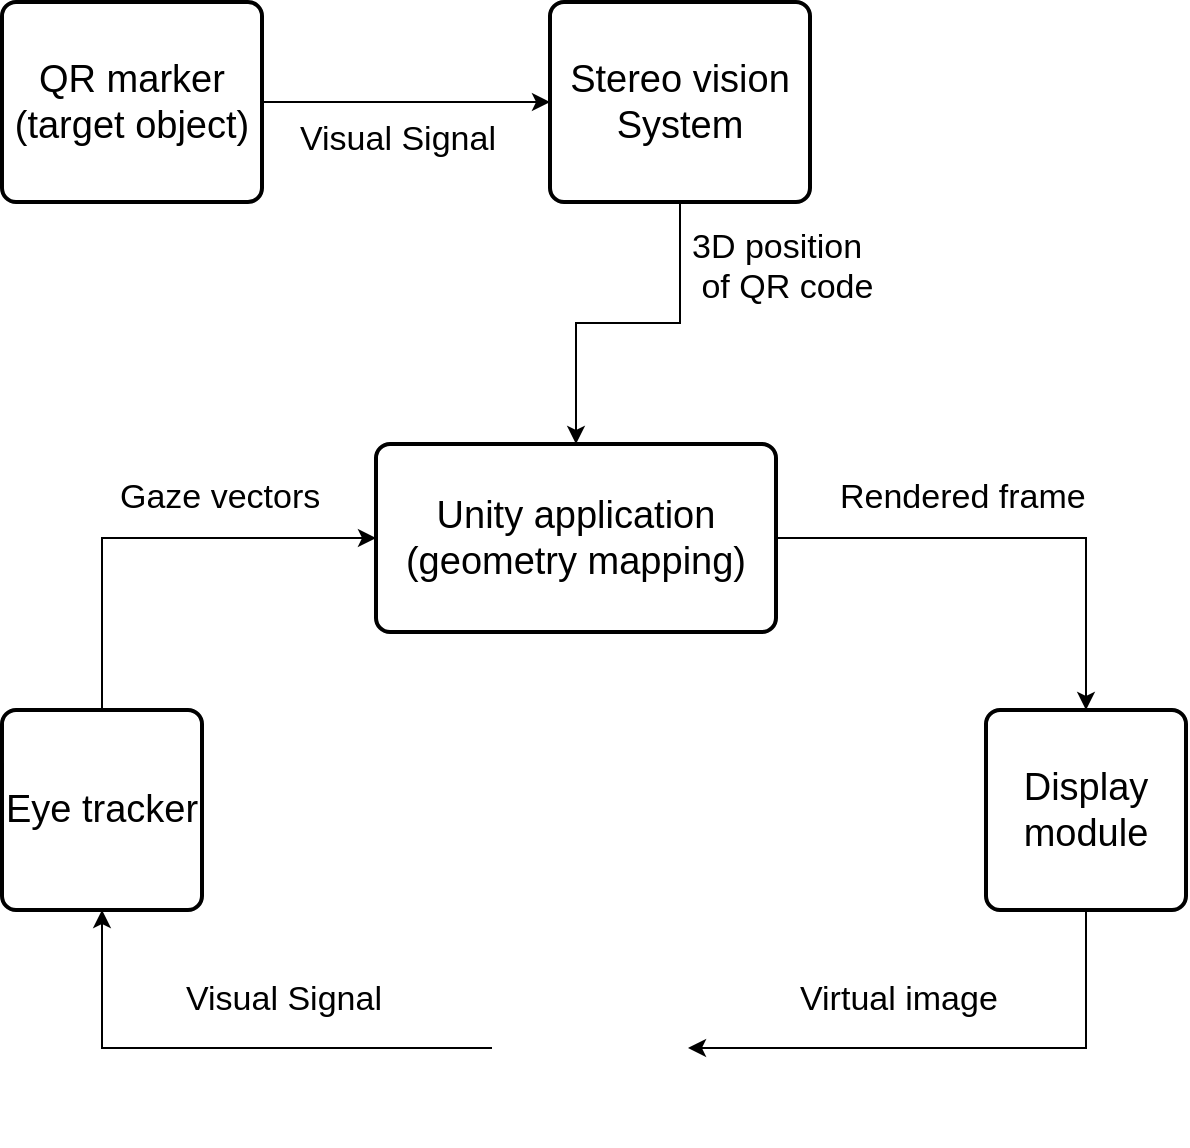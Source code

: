 <mxfile version="12.8.8" type="github">
  <diagram id="aVEWG8cjJf9Gxxrswu7k" name="Page-1">
    <mxGraphModel dx="1310" dy="827" grid="0" gridSize="10" guides="1" tooltips="1" connect="1" arrows="1" fold="1" page="1" pageScale="1" pageWidth="827" pageHeight="1169" math="0" shadow="0">
      <root>
        <mxCell id="0" />
        <mxCell id="1" parent="0" />
        <mxCell id="R6d4T7t4V1BRc_QgAlS4-9" style="edgeStyle=orthogonalEdgeStyle;rounded=0;orthogonalLoop=1;jettySize=auto;html=1;exitX=0.5;exitY=0;exitDx=0;exitDy=0;entryX=0;entryY=0.5;entryDx=0;entryDy=0;" parent="1" source="R6d4T7t4V1BRc_QgAlS4-5" target="R6d4T7t4V1BRc_QgAlS4-6" edge="1">
          <mxGeometry relative="1" as="geometry">
            <mxPoint x="320" y="500" as="targetPoint" />
          </mxGeometry>
        </mxCell>
        <mxCell id="R6d4T7t4V1BRc_QgAlS4-5" value="&lt;span id=&quot;docs-internal-guid-c69a7b36-7fff-ca42-4f69-aa0f96ac0ebd&quot;&gt;&lt;span style=&quot;font-family: &amp;#34;arial&amp;#34; ; background-color: transparent ; vertical-align: baseline ; white-space: pre-wrap&quot;&gt;&lt;font style=&quot;font-size: 19px&quot;&gt;Eye tracker&lt;/font&gt;&lt;/span&gt;&lt;/span&gt;" style="rounded=1;whiteSpace=wrap;html=1;absoluteArcSize=1;arcSize=14;strokeWidth=2;" parent="1" vertex="1">
          <mxGeometry x="45" y="710" width="100" height="100" as="geometry" />
        </mxCell>
        <mxCell id="xE8J_TVKheGs-PXvTI5i-3" style="edgeStyle=orthogonalEdgeStyle;rounded=0;orthogonalLoop=1;jettySize=auto;html=1;entryX=0.5;entryY=0;entryDx=0;entryDy=0;" parent="1" source="R6d4T7t4V1BRc_QgAlS4-6" target="R6d4T7t4V1BRc_QgAlS4-7" edge="1">
          <mxGeometry relative="1" as="geometry" />
        </mxCell>
        <mxCell id="R6d4T7t4V1BRc_QgAlS4-6" value="&lt;span id=&quot;docs-internal-guid-b947add7-7fff-3c34-f870-ee045d7527ad&quot;&gt;&lt;span style=&quot;font-family: &amp;#34;arial&amp;#34; ; background-color: transparent ; vertical-align: baseline ; white-space: pre-wrap&quot;&gt;&lt;font style=&quot;font-size: 19px&quot;&gt;Unity application&lt;br&gt;(geometry mapping)&lt;br&gt;&lt;/font&gt;&lt;/span&gt;&lt;/span&gt;" style="rounded=1;whiteSpace=wrap;html=1;absoluteArcSize=1;arcSize=14;strokeWidth=2;" parent="1" vertex="1">
          <mxGeometry x="232" y="577" width="200" height="94" as="geometry" />
        </mxCell>
        <mxCell id="R6d4T7t4V1BRc_QgAlS4-13" style="edgeStyle=orthogonalEdgeStyle;rounded=0;orthogonalLoop=1;jettySize=auto;html=1;exitX=0.5;exitY=1;exitDx=0;exitDy=0;entryX=1;entryY=0.5;entryDx=0;entryDy=0;" parent="1" source="R6d4T7t4V1BRc_QgAlS4-7" target="R6d4T7t4V1BRc_QgAlS4-11" edge="1">
          <mxGeometry relative="1" as="geometry" />
        </mxCell>
        <mxCell id="R6d4T7t4V1BRc_QgAlS4-7" value="&lt;span id=&quot;docs-internal-guid-a6160efe-7fff-7b98-e183-7bba76c2c2b3&quot;&gt;&lt;span style=&quot;font-family: &amp;#34;arial&amp;#34; ; background-color: transparent ; vertical-align: baseline ; white-space: pre-wrap&quot;&gt;&lt;font style=&quot;font-size: 19px&quot;&gt;Display module&lt;/font&gt;&lt;/span&gt;&lt;/span&gt;" style="rounded=1;whiteSpace=wrap;html=1;absoluteArcSize=1;arcSize=14;strokeWidth=2;" parent="1" vertex="1">
          <mxGeometry x="537" y="710" width="100" height="100" as="geometry" />
        </mxCell>
        <mxCell id="R6d4T7t4V1BRc_QgAlS4-12" style="edgeStyle=orthogonalEdgeStyle;rounded=0;orthogonalLoop=1;jettySize=auto;html=1;exitX=0;exitY=0.5;exitDx=0;exitDy=0;" parent="1" source="R6d4T7t4V1BRc_QgAlS4-11" target="R6d4T7t4V1BRc_QgAlS4-5" edge="1">
          <mxGeometry relative="1" as="geometry" />
        </mxCell>
        <mxCell id="R6d4T7t4V1BRc_QgAlS4-11" value="" style="shape=image;html=1;verticalAlign=top;verticalLabelPosition=bottom;labelBackgroundColor=#ffffff;imageAspect=0;aspect=fixed;image=https://cdn2.iconfinder.com/data/icons/freecns-cumulus/16/519620-119_Eye-128.png" parent="1" vertex="1">
          <mxGeometry x="290" y="830" width="98" height="98" as="geometry" />
        </mxCell>
        <mxCell id="DoFqc-4j_FSao7WNbRP5-1" value="&lt;font style=&quot;font-size: 17px&quot;&gt;Visual Signal&lt;/font&gt;" style="text;html=1;resizable=0;points=[];autosize=1;align=left;verticalAlign=top;spacingTop=-4;" parent="1" vertex="1">
          <mxGeometry x="135" y="842" width="110" height="20" as="geometry" />
        </mxCell>
        <mxCell id="DoFqc-4j_FSao7WNbRP5-2" value="&lt;font style=&quot;font-size: 17px&quot;&gt;Gaze vectors&lt;br&gt;&lt;/font&gt;" style="text;html=1;resizable=0;points=[];autosize=1;align=left;verticalAlign=top;spacingTop=-4;" parent="1" vertex="1">
          <mxGeometry x="101.5" y="591" width="110" height="16" as="geometry" />
        </mxCell>
        <mxCell id="DoFqc-4j_FSao7WNbRP5-5" value="&lt;span style=&quot;font-size: 17px&quot;&gt;Virtual image&lt;/span&gt;" style="text;html=1;resizable=0;points=[];autosize=1;align=left;verticalAlign=top;spacingTop=-4;" parent="1" vertex="1">
          <mxGeometry x="442" y="842" width="110" height="20" as="geometry" />
        </mxCell>
        <mxCell id="R3OD7dJ-SccZQyn8wSnz-1" style="edgeStyle=orthogonalEdgeStyle;rounded=0;orthogonalLoop=1;jettySize=auto;html=1;" parent="1" source="xE8J_TVKheGs-PXvTI5i-4" target="R6d4T7t4V1BRc_QgAlS4-6" edge="1">
          <mxGeometry relative="1" as="geometry" />
        </mxCell>
        <mxCell id="xE8J_TVKheGs-PXvTI5i-4" value="&lt;span id=&quot;docs-internal-guid-b947add7-7fff-3c34-f870-ee045d7527ad&quot;&gt;&lt;span style=&quot;font-family: &amp;#34;arial&amp;#34; ; background-color: transparent ; vertical-align: baseline ; white-space: pre-wrap&quot;&gt;&lt;font style=&quot;font-size: 19px&quot;&gt;Stereo vision&lt;br/&gt;System&lt;br/&gt;&lt;/font&gt;&lt;/span&gt;&lt;/span&gt;" style="rounded=1;whiteSpace=wrap;html=1;absoluteArcSize=1;arcSize=14;strokeWidth=2;" parent="1" vertex="1">
          <mxGeometry x="319" y="356" width="130" height="100" as="geometry" />
        </mxCell>
        <mxCell id="R3OD7dJ-SccZQyn8wSnz-2" value="&lt;font style=&quot;font-size: 17px&quot;&gt;3D position&lt;br&gt;&amp;nbsp;of QR code&lt;/font&gt;" style="text;html=1;resizable=0;points=[];autosize=1;align=left;verticalAlign=top;spacingTop=-4;" parent="1" vertex="1">
          <mxGeometry x="388" y="466" width="101" height="32" as="geometry" />
        </mxCell>
        <mxCell id="fQ6X436d_nacdExeBu2V-1" value="&lt;span id=&quot;docs-internal-guid-b947add7-7fff-3c34-f870-ee045d7527ad&quot;&gt;&lt;span style=&quot;font-family: &amp;#34;arial&amp;#34; ; background-color: transparent ; vertical-align: baseline ; white-space: pre-wrap&quot;&gt;&lt;font style=&quot;font-size: 19px&quot;&gt;QR marker&lt;br&gt;(target object)&lt;br&gt;&lt;/font&gt;&lt;/span&gt;&lt;/span&gt;" style="rounded=1;whiteSpace=wrap;html=1;absoluteArcSize=1;arcSize=14;strokeWidth=2;" vertex="1" parent="1">
          <mxGeometry x="45" y="356" width="130" height="100" as="geometry" />
        </mxCell>
        <mxCell id="fQ6X436d_nacdExeBu2V-3" style="edgeStyle=orthogonalEdgeStyle;rounded=0;orthogonalLoop=1;jettySize=auto;html=1;exitX=1;exitY=0.5;exitDx=0;exitDy=0;entryX=0;entryY=0.5;entryDx=0;entryDy=0;" edge="1" parent="1" source="fQ6X436d_nacdExeBu2V-1" target="xE8J_TVKheGs-PXvTI5i-4">
          <mxGeometry relative="1" as="geometry">
            <mxPoint x="281" y="631" as="targetPoint" />
            <mxPoint x="103" y="726" as="sourcePoint" />
          </mxGeometry>
        </mxCell>
        <mxCell id="fQ6X436d_nacdExeBu2V-4" value="&lt;font style=&quot;font-size: 17px&quot;&gt;Rendered frame&lt;br&gt;&lt;/font&gt;" style="text;html=1;resizable=0;points=[];autosize=1;align=left;verticalAlign=top;spacingTop=-4;" vertex="1" parent="1">
          <mxGeometry x="462" y="591" width="133" height="16" as="geometry" />
        </mxCell>
        <mxCell id="fQ6X436d_nacdExeBu2V-5" value="&lt;font style=&quot;font-size: 17px&quot;&gt;Visual Signal&lt;/font&gt;" style="text;html=1;resizable=0;points=[];autosize=1;align=left;verticalAlign=top;spacingTop=-4;" vertex="1" parent="1">
          <mxGeometry x="192" y="412" width="110" height="20" as="geometry" />
        </mxCell>
      </root>
    </mxGraphModel>
  </diagram>
</mxfile>
